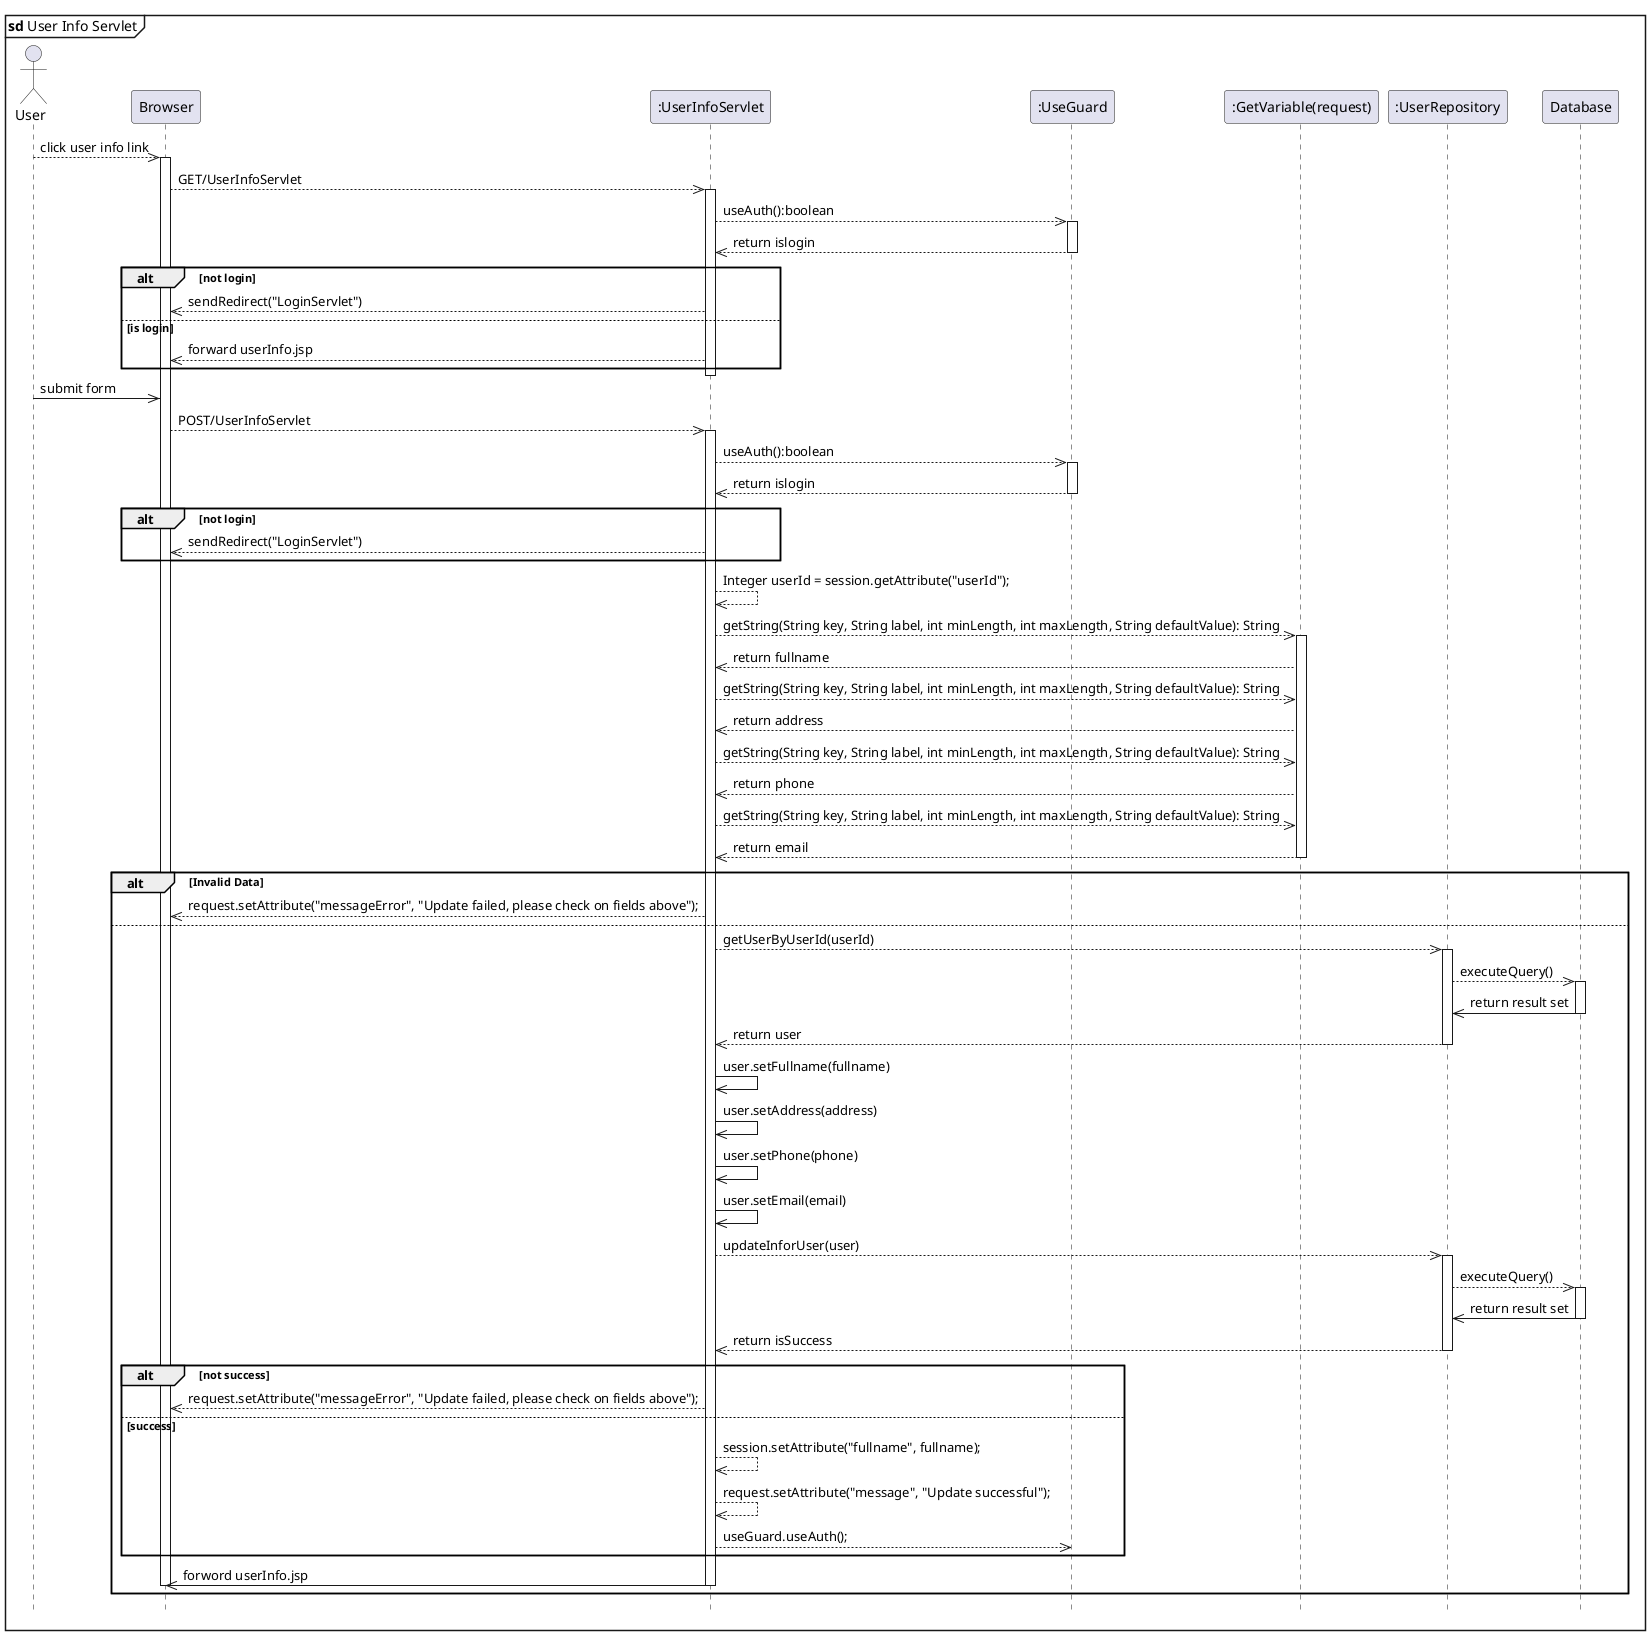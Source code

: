 @startuml userInfo

hide footbox
mainframe <b>sd</b> User Info Servlet
actor User
participant "Browser" as Browser
participant ":UserInfoServlet" as UserInfoServlet
participant ":UseGuard" as UseGuard
participant ":GetVariable(request)" as GetVariable
participant ":UserRepository" as UserRepository
participant "Database" as Database

User -->> Browser: click user info link
activate Browser    
    Browser -->> UserInfoServlet :  GET/UserInfoServlet
    activate UserInfoServlet
    UserInfoServlet -->> UseGuard: useAuth():boolean 
    activate UseGuard
        UseGuard -->> UserInfoServlet: return islogin
    deactivate UseGuard
    alt not login
        UserInfoServlet -->> Browser: sendRedirect("LoginServlet")
    else is login
        UserInfoServlet -->> Browser: forward userInfo.jsp
    end
    deactivate UserInfoServlet

User ->> Browser: submit form
    Browser -->> UserInfoServlet: POST/UserInfoServlet
    activate UserInfoServlet
    UserInfoServlet -->> UseGuard: useAuth():boolean 
    activate UseGuard
     UseGuard -->> UserInfoServlet: return islogin
    deactivate UseGuard
    alt not login
        UserInfoServlet -->> Browser: sendRedirect("LoginServlet")
    end
    UserInfoServlet -->> UserInfoServlet: Integer userId = session.getAttribute("userId");
    UserInfoServlet -->> GetVariable:getString(String key, String label, int minLength, int maxLength, String defaultValue): String
    activate GetVariable
    GetVariable -->> UserInfoServlet: return fullname

    UserInfoServlet -->> GetVariable:getString(String key, String label, int minLength, int maxLength, String defaultValue): String
    GetVariable -->> UserInfoServlet:return address

    UserInfoServlet -->> GetVariable:getString(String key, String label, int minLength, int maxLength, String defaultValue): String
    GetVariable -->> UserInfoServlet:return phone

    UserInfoServlet -->> GetVariable:getString(String key, String label, int minLength, int maxLength, String defaultValue): String
    GetVariable -->> UserInfoServlet:return email

    deactivate GetVariable
    alt Invalid Data 
        UserInfoServlet -->> Browser: request.setAttribute("messageError", "Update failed, please check on fields above");
    else 
        UserInfoServlet -->> UserRepository: getUserByUserId(userId)
        activate UserRepository
            UserRepository -->> Database: executeQuery()
            activate Database
                Database ->> UserRepository: return result set
            deactivate Database
            UserRepository -->> UserInfoServlet: return user
        deactivate UserRepository
        
        UserInfoServlet ->> UserInfoServlet: user.setFullname(fullname)
        UserInfoServlet ->> UserInfoServlet: user.setAddress(address)
        UserInfoServlet ->> UserInfoServlet: user.setPhone(phone)
        UserInfoServlet ->> UserInfoServlet: user.setEmail(email)

        UserInfoServlet -->> UserRepository: updateInforUser(user)
        activate UserRepository
            UserRepository -->> Database: executeQuery()
            activate Database
                Database ->> UserRepository: return result set
            deactivate Database
            UserRepository -->> UserInfoServlet: return isSuccess
        deactivate UserRepository

        alt not success
            UserInfoServlet -->> Browser: request.setAttribute("messageError", "Update failed, please check on fields above");
        else success
            UserInfoServlet -->> UserInfoServlet: session.setAttribute("fullname", fullname);
            UserInfoServlet -->> UserInfoServlet: request.setAttribute("message", "Update successful");
            UserInfoServlet -->> UseGuard: useGuard.useAuth();
        end
        UserInfoServlet ->> Browser: forword userInfo.jsp
    deactivate UserInfoServlet
deactivate Browser
    end
